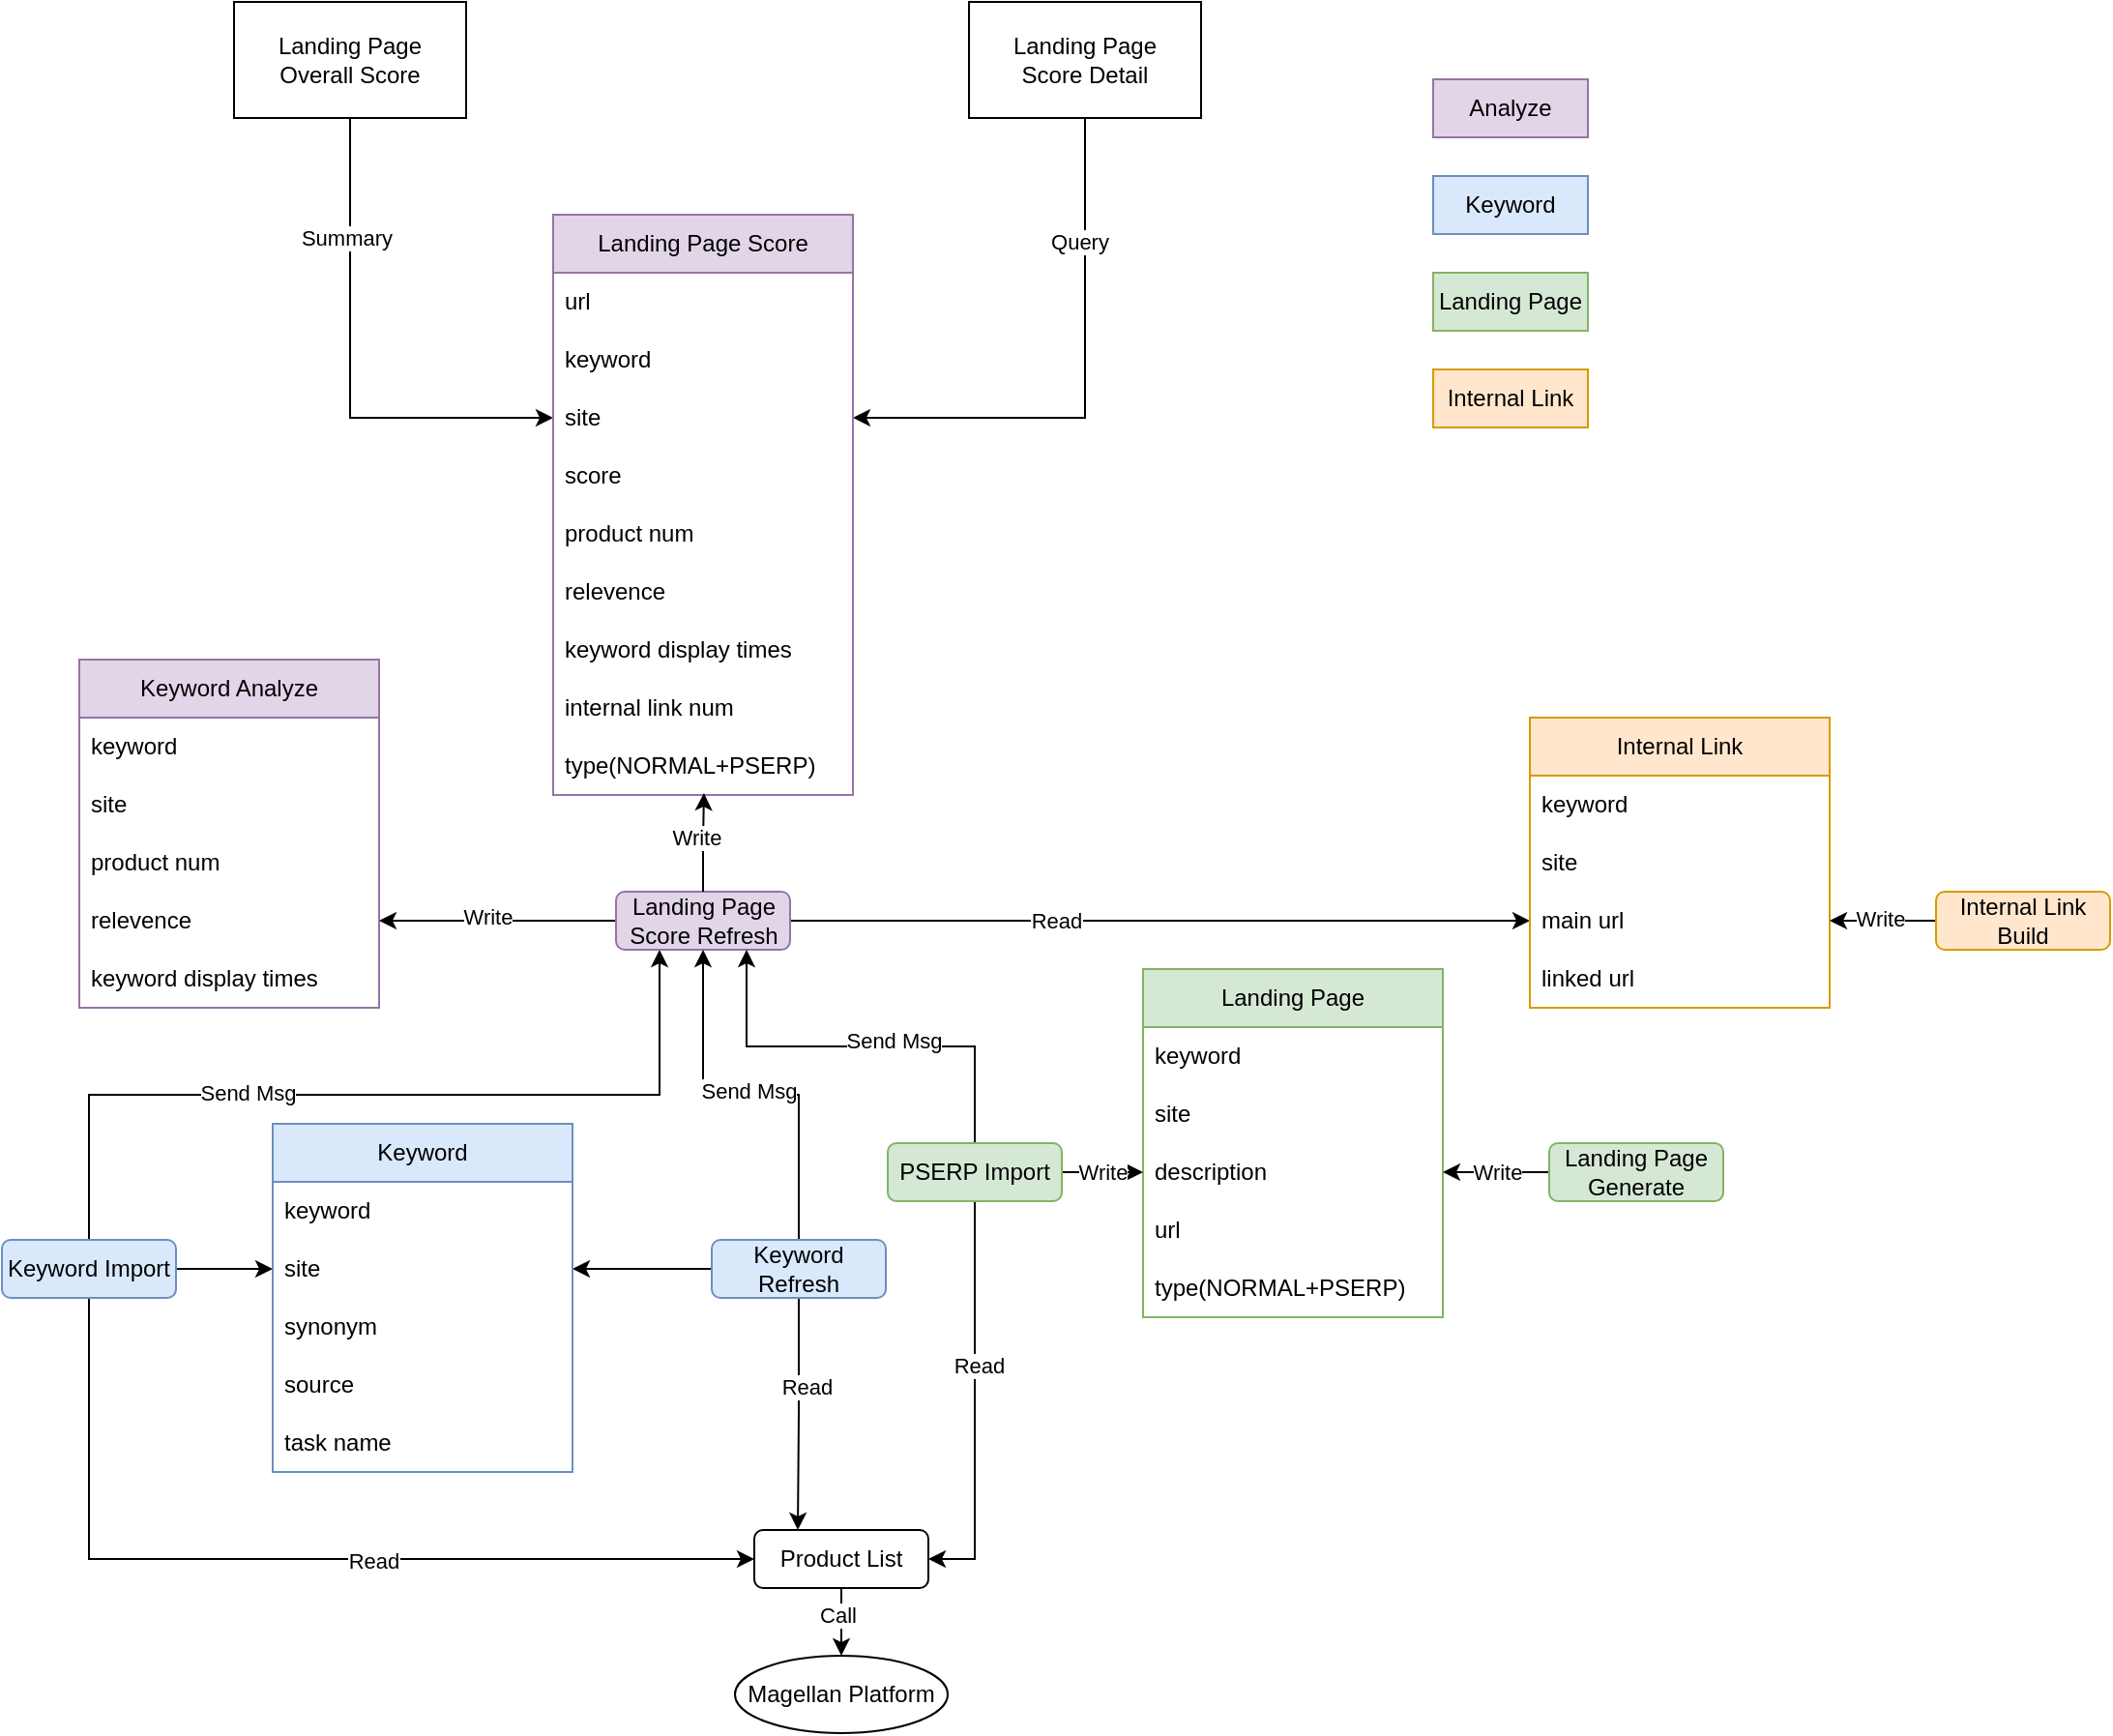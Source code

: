 <mxfile version="24.5.5" type="github">
  <diagram name="第 1 页" id="OEkk2NK1DtaFm7Vaiwa0">
    <mxGraphModel dx="2261" dy="1842" grid="1" gridSize="10" guides="1" tooltips="1" connect="1" arrows="1" fold="1" page="1" pageScale="1" pageWidth="827" pageHeight="1169" math="0" shadow="0">
      <root>
        <mxCell id="0" />
        <mxCell id="1" parent="0" />
        <mxCell id="KU0-YEUha7SOTbGTqwY7-40" style="edgeStyle=orthogonalEdgeStyle;rounded=0;orthogonalLoop=1;jettySize=auto;html=1;exitX=1;exitY=0.5;exitDx=0;exitDy=0;entryX=0;entryY=0.5;entryDx=0;entryDy=0;" edge="1" parent="1" source="_38UN1bSElnnlys52ko4-7" target="rbzPLPuLKjnH79Xls7Ae-63">
          <mxGeometry relative="1" as="geometry" />
        </mxCell>
        <mxCell id="KU0-YEUha7SOTbGTqwY7-43" style="edgeStyle=orthogonalEdgeStyle;rounded=0;orthogonalLoop=1;jettySize=auto;html=1;exitX=0.5;exitY=1;exitDx=0;exitDy=0;entryX=0;entryY=0.5;entryDx=0;entryDy=0;" edge="1" parent="1" source="_38UN1bSElnnlys52ko4-7" target="_38UN1bSElnnlys52ko4-12">
          <mxGeometry relative="1" as="geometry" />
        </mxCell>
        <mxCell id="KU0-YEUha7SOTbGTqwY7-68" value="Read" style="edgeLabel;html=1;align=center;verticalAlign=middle;resizable=0;points=[];" vertex="1" connectable="0" parent="KU0-YEUha7SOTbGTqwY7-43">
          <mxGeometry x="0.175" relative="1" as="geometry">
            <mxPoint y="1" as="offset" />
          </mxGeometry>
        </mxCell>
        <mxCell id="KU0-YEUha7SOTbGTqwY7-48" style="edgeStyle=orthogonalEdgeStyle;rounded=0;orthogonalLoop=1;jettySize=auto;html=1;exitX=0.5;exitY=0;exitDx=0;exitDy=0;entryX=0.25;entryY=1;entryDx=0;entryDy=0;" edge="1" parent="1" source="_38UN1bSElnnlys52ko4-7" target="rbzPLPuLKjnH79Xls7Ae-17">
          <mxGeometry relative="1" as="geometry" />
        </mxCell>
        <mxCell id="KU0-YEUha7SOTbGTqwY7-65" value="Send Msg" style="edgeLabel;html=1;align=center;verticalAlign=middle;resizable=0;points=[];" vertex="1" connectable="0" parent="KU0-YEUha7SOTbGTqwY7-48">
          <mxGeometry x="-0.297" y="1" relative="1" as="geometry">
            <mxPoint as="offset" />
          </mxGeometry>
        </mxCell>
        <mxCell id="_38UN1bSElnnlys52ko4-7" value="Keyword Import" style="rounded=1;whiteSpace=wrap;html=1;fillColor=#dae8fc;strokeColor=#6c8ebf;" parent="1" vertex="1">
          <mxGeometry x="-20" y="330" width="90" height="30" as="geometry" />
        </mxCell>
        <mxCell id="rbzPLPuLKjnH79Xls7Ae-16" style="edgeStyle=orthogonalEdgeStyle;rounded=0;orthogonalLoop=1;jettySize=auto;html=1;exitX=0.5;exitY=1;exitDx=0;exitDy=0;entryX=0.5;entryY=0;entryDx=0;entryDy=0;" parent="1" source="_38UN1bSElnnlys52ko4-12" target="_38UN1bSElnnlys52ko4-13" edge="1">
          <mxGeometry relative="1" as="geometry" />
        </mxCell>
        <mxCell id="rbzPLPuLKjnH79Xls7Ae-108" value="Call" style="edgeLabel;html=1;align=center;verticalAlign=middle;resizable=0;points=[];" parent="rbzPLPuLKjnH79Xls7Ae-16" vertex="1" connectable="0">
          <mxGeometry x="-0.225" y="-2" relative="1" as="geometry">
            <mxPoint as="offset" />
          </mxGeometry>
        </mxCell>
        <mxCell id="_38UN1bSElnnlys52ko4-12" value="Product List" style="rounded=1;whiteSpace=wrap;html=1;" parent="1" vertex="1">
          <mxGeometry x="369" y="480" width="90" height="30" as="geometry" />
        </mxCell>
        <mxCell id="_38UN1bSElnnlys52ko4-13" value="Magellan Platform" style="ellipse;whiteSpace=wrap;html=1;" parent="1" vertex="1">
          <mxGeometry x="359" y="545" width="110" height="40" as="geometry" />
        </mxCell>
        <mxCell id="KU0-YEUha7SOTbGTqwY7-57" style="edgeStyle=orthogonalEdgeStyle;rounded=0;orthogonalLoop=1;jettySize=auto;html=1;exitX=0.5;exitY=1;exitDx=0;exitDy=0;entryX=0;entryY=0.5;entryDx=0;entryDy=0;" edge="1" parent="1" source="rbzPLPuLKjnH79Xls7Ae-2" target="rbzPLPuLKjnH79Xls7Ae-26">
          <mxGeometry relative="1" as="geometry" />
        </mxCell>
        <mxCell id="KU0-YEUha7SOTbGTqwY7-59" value="Summary" style="edgeLabel;html=1;align=center;verticalAlign=middle;resizable=0;points=[];" vertex="1" connectable="0" parent="KU0-YEUha7SOTbGTqwY7-57">
          <mxGeometry x="-0.523" y="-2" relative="1" as="geometry">
            <mxPoint as="offset" />
          </mxGeometry>
        </mxCell>
        <mxCell id="rbzPLPuLKjnH79Xls7Ae-2" value="&lt;div&gt;Landing Page&lt;/div&gt;Overall Score" style="rounded=0;whiteSpace=wrap;html=1;" parent="1" vertex="1">
          <mxGeometry x="100" y="-310" width="120" height="60" as="geometry" />
        </mxCell>
        <mxCell id="KU0-YEUha7SOTbGTqwY7-58" style="edgeStyle=orthogonalEdgeStyle;rounded=0;orthogonalLoop=1;jettySize=auto;html=1;exitX=0.5;exitY=1;exitDx=0;exitDy=0;entryX=1;entryY=0.5;entryDx=0;entryDy=0;" edge="1" parent="1" source="rbzPLPuLKjnH79Xls7Ae-3" target="rbzPLPuLKjnH79Xls7Ae-26">
          <mxGeometry relative="1" as="geometry" />
        </mxCell>
        <mxCell id="KU0-YEUha7SOTbGTqwY7-60" value="Query" style="edgeLabel;html=1;align=center;verticalAlign=middle;resizable=0;points=[];" vertex="1" connectable="0" parent="KU0-YEUha7SOTbGTqwY7-58">
          <mxGeometry x="-0.534" y="-3" relative="1" as="geometry">
            <mxPoint as="offset" />
          </mxGeometry>
        </mxCell>
        <mxCell id="rbzPLPuLKjnH79Xls7Ae-3" value="&lt;div&gt;&lt;div&gt;Landing Page&lt;/div&gt;&lt;/div&gt;Score Detail" style="rounded=0;whiteSpace=wrap;html=1;" parent="1" vertex="1">
          <mxGeometry x="480" y="-310" width="120" height="60" as="geometry" />
        </mxCell>
        <mxCell id="rbzPLPuLKjnH79Xls7Ae-4" value="Landing Page Score" style="swimlane;fontStyle=0;childLayout=stackLayout;horizontal=1;startSize=30;horizontalStack=0;resizeParent=1;resizeParentMax=0;resizeLast=0;collapsible=1;marginBottom=0;whiteSpace=wrap;html=1;fillColor=#e1d5e7;strokeColor=#9673a6;" parent="1" vertex="1">
          <mxGeometry x="265" y="-200" width="155" height="300" as="geometry" />
        </mxCell>
        <mxCell id="rbzPLPuLKjnH79Xls7Ae-5" value="url" style="text;strokeColor=none;fillColor=none;align=left;verticalAlign=middle;spacingLeft=4;spacingRight=4;overflow=hidden;points=[[0,0.5],[1,0.5]];portConstraint=eastwest;rotatable=0;whiteSpace=wrap;html=1;" parent="rbzPLPuLKjnH79Xls7Ae-4" vertex="1">
          <mxGeometry y="30" width="155" height="30" as="geometry" />
        </mxCell>
        <mxCell id="rbzPLPuLKjnH79Xls7Ae-25" value="keyword" style="text;strokeColor=none;fillColor=none;align=left;verticalAlign=middle;spacingLeft=4;spacingRight=4;overflow=hidden;points=[[0,0.5],[1,0.5]];portConstraint=eastwest;rotatable=0;whiteSpace=wrap;html=1;" parent="rbzPLPuLKjnH79Xls7Ae-4" vertex="1">
          <mxGeometry y="60" width="155" height="30" as="geometry" />
        </mxCell>
        <mxCell id="rbzPLPuLKjnH79Xls7Ae-26" value="site" style="text;strokeColor=none;fillColor=none;align=left;verticalAlign=middle;spacingLeft=4;spacingRight=4;overflow=hidden;points=[[0,0.5],[1,0.5]];portConstraint=eastwest;rotatable=0;whiteSpace=wrap;html=1;" parent="rbzPLPuLKjnH79Xls7Ae-4" vertex="1">
          <mxGeometry y="90" width="155" height="30" as="geometry" />
        </mxCell>
        <mxCell id="rbzPLPuLKjnH79Xls7Ae-96" value="score" style="text;strokeColor=none;fillColor=none;align=left;verticalAlign=middle;spacingLeft=4;spacingRight=4;overflow=hidden;points=[[0,0.5],[1,0.5]];portConstraint=eastwest;rotatable=0;whiteSpace=wrap;html=1;" parent="rbzPLPuLKjnH79Xls7Ae-4" vertex="1">
          <mxGeometry y="120" width="155" height="30" as="geometry" />
        </mxCell>
        <mxCell id="rbzPLPuLKjnH79Xls7Ae-6" value="product num" style="text;strokeColor=none;fillColor=none;align=left;verticalAlign=middle;spacingLeft=4;spacingRight=4;overflow=hidden;points=[[0,0.5],[1,0.5]];portConstraint=eastwest;rotatable=0;whiteSpace=wrap;html=1;" parent="rbzPLPuLKjnH79Xls7Ae-4" vertex="1">
          <mxGeometry y="150" width="155" height="30" as="geometry" />
        </mxCell>
        <mxCell id="rbzPLPuLKjnH79Xls7Ae-7" value="relevence" style="text;strokeColor=none;fillColor=none;align=left;verticalAlign=middle;spacingLeft=4;spacingRight=4;overflow=hidden;points=[[0,0.5],[1,0.5]];portConstraint=eastwest;rotatable=0;whiteSpace=wrap;html=1;" parent="rbzPLPuLKjnH79Xls7Ae-4" vertex="1">
          <mxGeometry y="180" width="155" height="30" as="geometry" />
        </mxCell>
        <mxCell id="rbzPLPuLKjnH79Xls7Ae-8" value="keyword display times" style="text;strokeColor=none;fillColor=none;align=left;verticalAlign=middle;spacingLeft=4;spacingRight=4;overflow=hidden;points=[[0,0.5],[1,0.5]];portConstraint=eastwest;rotatable=0;whiteSpace=wrap;html=1;" parent="rbzPLPuLKjnH79Xls7Ae-4" vertex="1">
          <mxGeometry y="210" width="155" height="30" as="geometry" />
        </mxCell>
        <mxCell id="rbzPLPuLKjnH79Xls7Ae-9" value="internal link num" style="text;strokeColor=none;fillColor=none;align=left;verticalAlign=middle;spacingLeft=4;spacingRight=4;overflow=hidden;points=[[0,0.5],[1,0.5]];portConstraint=eastwest;rotatable=0;whiteSpace=wrap;html=1;" parent="rbzPLPuLKjnH79Xls7Ae-4" vertex="1">
          <mxGeometry y="240" width="155" height="30" as="geometry" />
        </mxCell>
        <mxCell id="rbzPLPuLKjnH79Xls7Ae-14" value="type(NORMAL+PSERP)" style="text;strokeColor=none;fillColor=none;align=left;verticalAlign=middle;spacingLeft=4;spacingRight=4;overflow=hidden;points=[[0,0.5],[1,0.5]];portConstraint=eastwest;rotatable=0;whiteSpace=wrap;html=1;" parent="rbzPLPuLKjnH79Xls7Ae-4" vertex="1">
          <mxGeometry y="270" width="155" height="30" as="geometry" />
        </mxCell>
        <mxCell id="rbzPLPuLKjnH79Xls7Ae-18" value="Keyword Analyze" style="swimlane;fontStyle=0;childLayout=stackLayout;horizontal=1;startSize=30;horizontalStack=0;resizeParent=1;resizeParentMax=0;resizeLast=0;collapsible=1;marginBottom=0;whiteSpace=wrap;html=1;fillColor=#e1d5e7;strokeColor=#9673a6;" parent="1" vertex="1">
          <mxGeometry x="20" y="30" width="155" height="180" as="geometry" />
        </mxCell>
        <mxCell id="rbzPLPuLKjnH79Xls7Ae-19" value="keyword" style="text;strokeColor=none;fillColor=none;align=left;verticalAlign=middle;spacingLeft=4;spacingRight=4;overflow=hidden;points=[[0,0.5],[1,0.5]];portConstraint=eastwest;rotatable=0;whiteSpace=wrap;html=1;" parent="rbzPLPuLKjnH79Xls7Ae-18" vertex="1">
          <mxGeometry y="30" width="155" height="30" as="geometry" />
        </mxCell>
        <mxCell id="rbzPLPuLKjnH79Xls7Ae-20" value="site" style="text;strokeColor=none;fillColor=none;align=left;verticalAlign=middle;spacingLeft=4;spacingRight=4;overflow=hidden;points=[[0,0.5],[1,0.5]];portConstraint=eastwest;rotatable=0;whiteSpace=wrap;html=1;" parent="rbzPLPuLKjnH79Xls7Ae-18" vertex="1">
          <mxGeometry y="60" width="155" height="30" as="geometry" />
        </mxCell>
        <mxCell id="rbzPLPuLKjnH79Xls7Ae-27" value="product num" style="text;strokeColor=none;fillColor=none;align=left;verticalAlign=middle;spacingLeft=4;spacingRight=4;overflow=hidden;points=[[0,0.5],[1,0.5]];portConstraint=eastwest;rotatable=0;whiteSpace=wrap;html=1;" parent="rbzPLPuLKjnH79Xls7Ae-18" vertex="1">
          <mxGeometry y="90" width="155" height="30" as="geometry" />
        </mxCell>
        <mxCell id="rbzPLPuLKjnH79Xls7Ae-21" value="relevence" style="text;strokeColor=none;fillColor=none;align=left;verticalAlign=middle;spacingLeft=4;spacingRight=4;overflow=hidden;points=[[0,0.5],[1,0.5]];portConstraint=eastwest;rotatable=0;whiteSpace=wrap;html=1;" parent="rbzPLPuLKjnH79Xls7Ae-18" vertex="1">
          <mxGeometry y="120" width="155" height="30" as="geometry" />
        </mxCell>
        <mxCell id="rbzPLPuLKjnH79Xls7Ae-22" value="keyword display times" style="text;strokeColor=none;fillColor=none;align=left;verticalAlign=middle;spacingLeft=4;spacingRight=4;overflow=hidden;points=[[0,0.5],[1,0.5]];portConstraint=eastwest;rotatable=0;whiteSpace=wrap;html=1;" parent="rbzPLPuLKjnH79Xls7Ae-18" vertex="1">
          <mxGeometry y="150" width="155" height="30" as="geometry" />
        </mxCell>
        <mxCell id="KU0-YEUha7SOTbGTqwY7-50" style="edgeStyle=orthogonalEdgeStyle;rounded=0;orthogonalLoop=1;jettySize=auto;html=1;exitX=0;exitY=0.5;exitDx=0;exitDy=0;" edge="1" parent="1" source="rbzPLPuLKjnH79Xls7Ae-17" target="rbzPLPuLKjnH79Xls7Ae-21">
          <mxGeometry relative="1" as="geometry" />
        </mxCell>
        <mxCell id="KU0-YEUha7SOTbGTqwY7-62" value="Write" style="edgeLabel;html=1;align=center;verticalAlign=middle;resizable=0;points=[];" vertex="1" connectable="0" parent="KU0-YEUha7SOTbGTqwY7-50">
          <mxGeometry x="0.094" y="-4" relative="1" as="geometry">
            <mxPoint y="2" as="offset" />
          </mxGeometry>
        </mxCell>
        <mxCell id="KU0-YEUha7SOTbGTqwY7-52" style="edgeStyle=orthogonalEdgeStyle;rounded=0;orthogonalLoop=1;jettySize=auto;html=1;exitX=1;exitY=0.5;exitDx=0;exitDy=0;" edge="1" parent="1" source="rbzPLPuLKjnH79Xls7Ae-17" target="rbzPLPuLKjnH79Xls7Ae-90">
          <mxGeometry relative="1" as="geometry" />
        </mxCell>
        <mxCell id="KU0-YEUha7SOTbGTqwY7-71" value="Read" style="edgeLabel;html=1;align=center;verticalAlign=middle;resizable=0;points=[];" vertex="1" connectable="0" parent="KU0-YEUha7SOTbGTqwY7-52">
          <mxGeometry x="-0.284" y="-3" relative="1" as="geometry">
            <mxPoint y="-3" as="offset" />
          </mxGeometry>
        </mxCell>
        <mxCell id="rbzPLPuLKjnH79Xls7Ae-17" value="Landing Page Score Refresh" style="rounded=1;whiteSpace=wrap;html=1;fillColor=#e1d5e7;strokeColor=#9673a6;" parent="1" vertex="1">
          <mxGeometry x="297.5" y="150" width="90" height="30" as="geometry" />
        </mxCell>
        <mxCell id="rbzPLPuLKjnH79Xls7Ae-31" value="Landing Page" style="swimlane;fontStyle=0;childLayout=stackLayout;horizontal=1;startSize=30;horizontalStack=0;resizeParent=1;resizeParentMax=0;resizeLast=0;collapsible=1;marginBottom=0;whiteSpace=wrap;html=1;fillColor=#d5e8d4;strokeColor=#82b366;" parent="1" vertex="1">
          <mxGeometry x="570" y="190" width="155" height="180" as="geometry" />
        </mxCell>
        <mxCell id="rbzPLPuLKjnH79Xls7Ae-32" value="keyword" style="text;strokeColor=none;fillColor=none;align=left;verticalAlign=middle;spacingLeft=4;spacingRight=4;overflow=hidden;points=[[0,0.5],[1,0.5]];portConstraint=eastwest;rotatable=0;whiteSpace=wrap;html=1;" parent="rbzPLPuLKjnH79Xls7Ae-31" vertex="1">
          <mxGeometry y="30" width="155" height="30" as="geometry" />
        </mxCell>
        <mxCell id="rbzPLPuLKjnH79Xls7Ae-33" value="site" style="text;strokeColor=none;fillColor=none;align=left;verticalAlign=middle;spacingLeft=4;spacingRight=4;overflow=hidden;points=[[0,0.5],[1,0.5]];portConstraint=eastwest;rotatable=0;whiteSpace=wrap;html=1;" parent="rbzPLPuLKjnH79Xls7Ae-31" vertex="1">
          <mxGeometry y="60" width="155" height="30" as="geometry" />
        </mxCell>
        <mxCell id="rbzPLPuLKjnH79Xls7Ae-77" value="description" style="text;strokeColor=none;fillColor=none;align=left;verticalAlign=middle;spacingLeft=4;spacingRight=4;overflow=hidden;points=[[0,0.5],[1,0.5]];portConstraint=eastwest;rotatable=0;whiteSpace=wrap;html=1;" parent="rbzPLPuLKjnH79Xls7Ae-31" vertex="1">
          <mxGeometry y="90" width="155" height="30" as="geometry" />
        </mxCell>
        <mxCell id="rbzPLPuLKjnH79Xls7Ae-34" value="url" style="text;strokeColor=none;fillColor=none;align=left;verticalAlign=middle;spacingLeft=4;spacingRight=4;overflow=hidden;points=[[0,0.5],[1,0.5]];portConstraint=eastwest;rotatable=0;whiteSpace=wrap;html=1;" parent="rbzPLPuLKjnH79Xls7Ae-31" vertex="1">
          <mxGeometry y="120" width="155" height="30" as="geometry" />
        </mxCell>
        <mxCell id="rbzPLPuLKjnH79Xls7Ae-35" value="type(NORMAL+PSERP)" style="text;strokeColor=none;fillColor=none;align=left;verticalAlign=middle;spacingLeft=4;spacingRight=4;overflow=hidden;points=[[0,0.5],[1,0.5]];portConstraint=eastwest;rotatable=0;whiteSpace=wrap;html=1;" parent="rbzPLPuLKjnH79Xls7Ae-31" vertex="1">
          <mxGeometry y="150" width="155" height="30" as="geometry" />
        </mxCell>
        <mxCell id="KU0-YEUha7SOTbGTqwY7-41" style="edgeStyle=orthogonalEdgeStyle;rounded=0;orthogonalLoop=1;jettySize=auto;html=1;exitX=0;exitY=0.5;exitDx=0;exitDy=0;entryX=1;entryY=0.5;entryDx=0;entryDy=0;" edge="1" parent="1" source="rbzPLPuLKjnH79Xls7Ae-44" target="rbzPLPuLKjnH79Xls7Ae-63">
          <mxGeometry relative="1" as="geometry" />
        </mxCell>
        <mxCell id="KU0-YEUha7SOTbGTqwY7-42" style="edgeStyle=orthogonalEdgeStyle;rounded=0;orthogonalLoop=1;jettySize=auto;html=1;exitX=0.5;exitY=1;exitDx=0;exitDy=0;entryX=0.25;entryY=0;entryDx=0;entryDy=0;" edge="1" parent="1" source="rbzPLPuLKjnH79Xls7Ae-44" target="_38UN1bSElnnlys52ko4-12">
          <mxGeometry relative="1" as="geometry" />
        </mxCell>
        <mxCell id="KU0-YEUha7SOTbGTqwY7-69" value="Read" style="edgeLabel;html=1;align=center;verticalAlign=middle;resizable=0;points=[];" vertex="1" connectable="0" parent="KU0-YEUha7SOTbGTqwY7-42">
          <mxGeometry x="-0.245" y="4" relative="1" as="geometry">
            <mxPoint as="offset" />
          </mxGeometry>
        </mxCell>
        <mxCell id="KU0-YEUha7SOTbGTqwY7-47" style="edgeStyle=orthogonalEdgeStyle;rounded=0;orthogonalLoop=1;jettySize=auto;html=1;exitX=0.5;exitY=0;exitDx=0;exitDy=0;entryX=0.5;entryY=1;entryDx=0;entryDy=0;" edge="1" parent="1" source="rbzPLPuLKjnH79Xls7Ae-44" target="rbzPLPuLKjnH79Xls7Ae-17">
          <mxGeometry relative="1" as="geometry" />
        </mxCell>
        <mxCell id="KU0-YEUha7SOTbGTqwY7-66" value="Send Msg" style="edgeLabel;html=1;align=center;verticalAlign=middle;resizable=0;points=[];" vertex="1" connectable="0" parent="KU0-YEUha7SOTbGTqwY7-47">
          <mxGeometry x="0.028" y="-2" relative="1" as="geometry">
            <mxPoint x="1" as="offset" />
          </mxGeometry>
        </mxCell>
        <mxCell id="rbzPLPuLKjnH79Xls7Ae-44" value="Keyword Refresh" style="rounded=1;whiteSpace=wrap;html=1;fillColor=#dae8fc;strokeColor=#6c8ebf;" parent="1" vertex="1">
          <mxGeometry x="347" y="330" width="90" height="30" as="geometry" />
        </mxCell>
        <mxCell id="rbzPLPuLKjnH79Xls7Ae-61" value="Keyword" style="swimlane;fontStyle=0;childLayout=stackLayout;horizontal=1;startSize=30;horizontalStack=0;resizeParent=1;resizeParentMax=0;resizeLast=0;collapsible=1;marginBottom=0;whiteSpace=wrap;html=1;fillColor=#dae8fc;strokeColor=#6c8ebf;" parent="1" vertex="1">
          <mxGeometry x="120" y="270" width="155" height="180" as="geometry" />
        </mxCell>
        <mxCell id="rbzPLPuLKjnH79Xls7Ae-62" value="keyword" style="text;strokeColor=none;fillColor=none;align=left;verticalAlign=middle;spacingLeft=4;spacingRight=4;overflow=hidden;points=[[0,0.5],[1,0.5]];portConstraint=eastwest;rotatable=0;whiteSpace=wrap;html=1;" parent="rbzPLPuLKjnH79Xls7Ae-61" vertex="1">
          <mxGeometry y="30" width="155" height="30" as="geometry" />
        </mxCell>
        <mxCell id="rbzPLPuLKjnH79Xls7Ae-63" value="site" style="text;strokeColor=none;fillColor=none;align=left;verticalAlign=middle;spacingLeft=4;spacingRight=4;overflow=hidden;points=[[0,0.5],[1,0.5]];portConstraint=eastwest;rotatable=0;whiteSpace=wrap;html=1;" parent="rbzPLPuLKjnH79Xls7Ae-61" vertex="1">
          <mxGeometry y="60" width="155" height="30" as="geometry" />
        </mxCell>
        <mxCell id="rbzPLPuLKjnH79Xls7Ae-64" value="synonym" style="text;strokeColor=none;fillColor=none;align=left;verticalAlign=middle;spacingLeft=4;spacingRight=4;overflow=hidden;points=[[0,0.5],[1,0.5]];portConstraint=eastwest;rotatable=0;whiteSpace=wrap;html=1;" parent="rbzPLPuLKjnH79Xls7Ae-61" vertex="1">
          <mxGeometry y="90" width="155" height="30" as="geometry" />
        </mxCell>
        <mxCell id="rbzPLPuLKjnH79Xls7Ae-65" value="source" style="text;strokeColor=none;fillColor=none;align=left;verticalAlign=middle;spacingLeft=4;spacingRight=4;overflow=hidden;points=[[0,0.5],[1,0.5]];portConstraint=eastwest;rotatable=0;whiteSpace=wrap;html=1;" parent="rbzPLPuLKjnH79Xls7Ae-61" vertex="1">
          <mxGeometry y="120" width="155" height="30" as="geometry" />
        </mxCell>
        <mxCell id="rbzPLPuLKjnH79Xls7Ae-66" value="task name" style="text;strokeColor=none;fillColor=none;align=left;verticalAlign=middle;spacingLeft=4;spacingRight=4;overflow=hidden;points=[[0,0.5],[1,0.5]];portConstraint=eastwest;rotatable=0;whiteSpace=wrap;html=1;" parent="rbzPLPuLKjnH79Xls7Ae-61" vertex="1">
          <mxGeometry y="150" width="155" height="30" as="geometry" />
        </mxCell>
        <mxCell id="rbzPLPuLKjnH79Xls7Ae-87" value="Internal Link" style="swimlane;fontStyle=0;childLayout=stackLayout;horizontal=1;startSize=30;horizontalStack=0;resizeParent=1;resizeParentMax=0;resizeLast=0;collapsible=1;marginBottom=0;whiteSpace=wrap;html=1;fillColor=#ffe6cc;strokeColor=#d79b00;" parent="1" vertex="1">
          <mxGeometry x="770" y="60" width="155" height="150" as="geometry" />
        </mxCell>
        <mxCell id="rbzPLPuLKjnH79Xls7Ae-88" value="keyword" style="text;strokeColor=none;fillColor=none;align=left;verticalAlign=middle;spacingLeft=4;spacingRight=4;overflow=hidden;points=[[0,0.5],[1,0.5]];portConstraint=eastwest;rotatable=0;whiteSpace=wrap;html=1;" parent="rbzPLPuLKjnH79Xls7Ae-87" vertex="1">
          <mxGeometry y="30" width="155" height="30" as="geometry" />
        </mxCell>
        <mxCell id="rbzPLPuLKjnH79Xls7Ae-89" value="site" style="text;strokeColor=none;fillColor=none;align=left;verticalAlign=middle;spacingLeft=4;spacingRight=4;overflow=hidden;points=[[0,0.5],[1,0.5]];portConstraint=eastwest;rotatable=0;whiteSpace=wrap;html=1;" parent="rbzPLPuLKjnH79Xls7Ae-87" vertex="1">
          <mxGeometry y="60" width="155" height="30" as="geometry" />
        </mxCell>
        <mxCell id="rbzPLPuLKjnH79Xls7Ae-90" value="main url" style="text;strokeColor=none;fillColor=none;align=left;verticalAlign=middle;spacingLeft=4;spacingRight=4;overflow=hidden;points=[[0,0.5],[1,0.5]];portConstraint=eastwest;rotatable=0;whiteSpace=wrap;html=1;" parent="rbzPLPuLKjnH79Xls7Ae-87" vertex="1">
          <mxGeometry y="90" width="155" height="30" as="geometry" />
        </mxCell>
        <mxCell id="rbzPLPuLKjnH79Xls7Ae-91" value="linked url" style="text;strokeColor=none;fillColor=none;align=left;verticalAlign=middle;spacingLeft=4;spacingRight=4;overflow=hidden;points=[[0,0.5],[1,0.5]];portConstraint=eastwest;rotatable=0;whiteSpace=wrap;html=1;" parent="rbzPLPuLKjnH79Xls7Ae-87" vertex="1">
          <mxGeometry y="120" width="155" height="30" as="geometry" />
        </mxCell>
        <mxCell id="KU0-YEUha7SOTbGTqwY7-45" value="Write" style="edgeStyle=orthogonalEdgeStyle;rounded=0;orthogonalLoop=1;jettySize=auto;html=1;exitX=1;exitY=0.5;exitDx=0;exitDy=0;" edge="1" parent="1" source="rbzPLPuLKjnH79Xls7Ae-97" target="rbzPLPuLKjnH79Xls7Ae-77">
          <mxGeometry relative="1" as="geometry" />
        </mxCell>
        <mxCell id="KU0-YEUha7SOTbGTqwY7-46" style="edgeStyle=orthogonalEdgeStyle;rounded=0;orthogonalLoop=1;jettySize=auto;html=1;exitX=0.5;exitY=0;exitDx=0;exitDy=0;entryX=0.75;entryY=1;entryDx=0;entryDy=0;" edge="1" parent="1" source="rbzPLPuLKjnH79Xls7Ae-97" target="rbzPLPuLKjnH79Xls7Ae-17">
          <mxGeometry relative="1" as="geometry" />
        </mxCell>
        <mxCell id="KU0-YEUha7SOTbGTqwY7-67" value="Send Msg" style="edgeLabel;html=1;align=center;verticalAlign=middle;resizable=0;points=[];" vertex="1" connectable="0" parent="KU0-YEUha7SOTbGTqwY7-46">
          <mxGeometry x="-0.142" y="-3" relative="1" as="geometry">
            <mxPoint x="1" as="offset" />
          </mxGeometry>
        </mxCell>
        <mxCell id="KU0-YEUha7SOTbGTqwY7-63" style="edgeStyle=orthogonalEdgeStyle;rounded=0;orthogonalLoop=1;jettySize=auto;html=1;exitX=0.5;exitY=1;exitDx=0;exitDy=0;entryX=1;entryY=0.5;entryDx=0;entryDy=0;" edge="1" parent="1" source="rbzPLPuLKjnH79Xls7Ae-97" target="_38UN1bSElnnlys52ko4-12">
          <mxGeometry relative="1" as="geometry" />
        </mxCell>
        <mxCell id="KU0-YEUha7SOTbGTqwY7-70" value="Read" style="edgeLabel;html=1;align=center;verticalAlign=middle;resizable=0;points=[];" vertex="1" connectable="0" parent="KU0-YEUha7SOTbGTqwY7-63">
          <mxGeometry x="-0.201" y="2" relative="1" as="geometry">
            <mxPoint y="1" as="offset" />
          </mxGeometry>
        </mxCell>
        <mxCell id="rbzPLPuLKjnH79Xls7Ae-97" value="PSERP Import" style="rounded=1;whiteSpace=wrap;html=1;fillColor=#d5e8d4;strokeColor=#82b366;" parent="1" vertex="1">
          <mxGeometry x="438" y="280" width="90" height="30" as="geometry" />
        </mxCell>
        <mxCell id="KU0-YEUha7SOTbGTqwY7-49" style="edgeStyle=orthogonalEdgeStyle;rounded=0;orthogonalLoop=1;jettySize=auto;html=1;exitX=0.5;exitY=0;exitDx=0;exitDy=0;entryX=0.503;entryY=0.967;entryDx=0;entryDy=0;entryPerimeter=0;" edge="1" parent="1" source="rbzPLPuLKjnH79Xls7Ae-17" target="rbzPLPuLKjnH79Xls7Ae-14">
          <mxGeometry relative="1" as="geometry" />
        </mxCell>
        <mxCell id="KU0-YEUha7SOTbGTqwY7-61" value="Write" style="edgeLabel;html=1;align=center;verticalAlign=middle;resizable=0;points=[];" vertex="1" connectable="0" parent="KU0-YEUha7SOTbGTqwY7-49">
          <mxGeometry x="0.107" y="3" relative="1" as="geometry">
            <mxPoint x="-1" as="offset" />
          </mxGeometry>
        </mxCell>
        <mxCell id="KU0-YEUha7SOTbGTqwY7-53" value="Analyze" style="rounded=0;whiteSpace=wrap;html=1;fillColor=#e1d5e7;strokeColor=#9673a6;" vertex="1" parent="1">
          <mxGeometry x="720" y="-270" width="80" height="30" as="geometry" />
        </mxCell>
        <mxCell id="KU0-YEUha7SOTbGTqwY7-54" value="Keyword" style="rounded=0;whiteSpace=wrap;html=1;fillColor=#dae8fc;strokeColor=#6c8ebf;" vertex="1" parent="1">
          <mxGeometry x="720" y="-220" width="80" height="30" as="geometry" />
        </mxCell>
        <mxCell id="KU0-YEUha7SOTbGTqwY7-55" value="Landing Page" style="rounded=0;whiteSpace=wrap;html=1;fillColor=#d5e8d4;strokeColor=#82b366;" vertex="1" parent="1">
          <mxGeometry x="720" y="-170" width="80" height="30" as="geometry" />
        </mxCell>
        <mxCell id="KU0-YEUha7SOTbGTqwY7-56" value="Internal Link" style="rounded=0;whiteSpace=wrap;html=1;fillColor=#ffe6cc;strokeColor=#d79b00;" vertex="1" parent="1">
          <mxGeometry x="720" y="-120" width="80" height="30" as="geometry" />
        </mxCell>
        <mxCell id="KU0-YEUha7SOTbGTqwY7-73" style="edgeStyle=orthogonalEdgeStyle;rounded=0;orthogonalLoop=1;jettySize=auto;html=1;exitX=0;exitY=0.5;exitDx=0;exitDy=0;entryX=1;entryY=0.5;entryDx=0;entryDy=0;" edge="1" parent="1" source="KU0-YEUha7SOTbGTqwY7-72" target="rbzPLPuLKjnH79Xls7Ae-77">
          <mxGeometry relative="1" as="geometry" />
        </mxCell>
        <mxCell id="KU0-YEUha7SOTbGTqwY7-77" value="Write" style="edgeLabel;html=1;align=center;verticalAlign=middle;resizable=0;points=[];" vertex="1" connectable="0" parent="KU0-YEUha7SOTbGTqwY7-73">
          <mxGeometry x="0.036" relative="1" as="geometry">
            <mxPoint x="1" as="offset" />
          </mxGeometry>
        </mxCell>
        <mxCell id="KU0-YEUha7SOTbGTqwY7-72" value="Landing Page Generate" style="rounded=1;whiteSpace=wrap;html=1;fillColor=#d5e8d4;strokeColor=#82b366;" vertex="1" parent="1">
          <mxGeometry x="780" y="280" width="90" height="30" as="geometry" />
        </mxCell>
        <mxCell id="KU0-YEUha7SOTbGTqwY7-75" style="edgeStyle=orthogonalEdgeStyle;rounded=0;orthogonalLoop=1;jettySize=auto;html=1;exitX=0;exitY=0.5;exitDx=0;exitDy=0;entryX=1;entryY=0.5;entryDx=0;entryDy=0;" edge="1" parent="1" source="KU0-YEUha7SOTbGTqwY7-74" target="rbzPLPuLKjnH79Xls7Ae-90">
          <mxGeometry relative="1" as="geometry" />
        </mxCell>
        <mxCell id="KU0-YEUha7SOTbGTqwY7-76" value="Write" style="edgeLabel;html=1;align=center;verticalAlign=middle;resizable=0;points=[];" vertex="1" connectable="0" parent="KU0-YEUha7SOTbGTqwY7-75">
          <mxGeometry x="0.109" y="-1" relative="1" as="geometry">
            <mxPoint x="1" as="offset" />
          </mxGeometry>
        </mxCell>
        <mxCell id="KU0-YEUha7SOTbGTqwY7-74" value="Internal Link Build" style="rounded=1;whiteSpace=wrap;html=1;fillColor=#ffe6cc;strokeColor=#d79b00;" vertex="1" parent="1">
          <mxGeometry x="980" y="150" width="90" height="30" as="geometry" />
        </mxCell>
      </root>
    </mxGraphModel>
  </diagram>
</mxfile>
